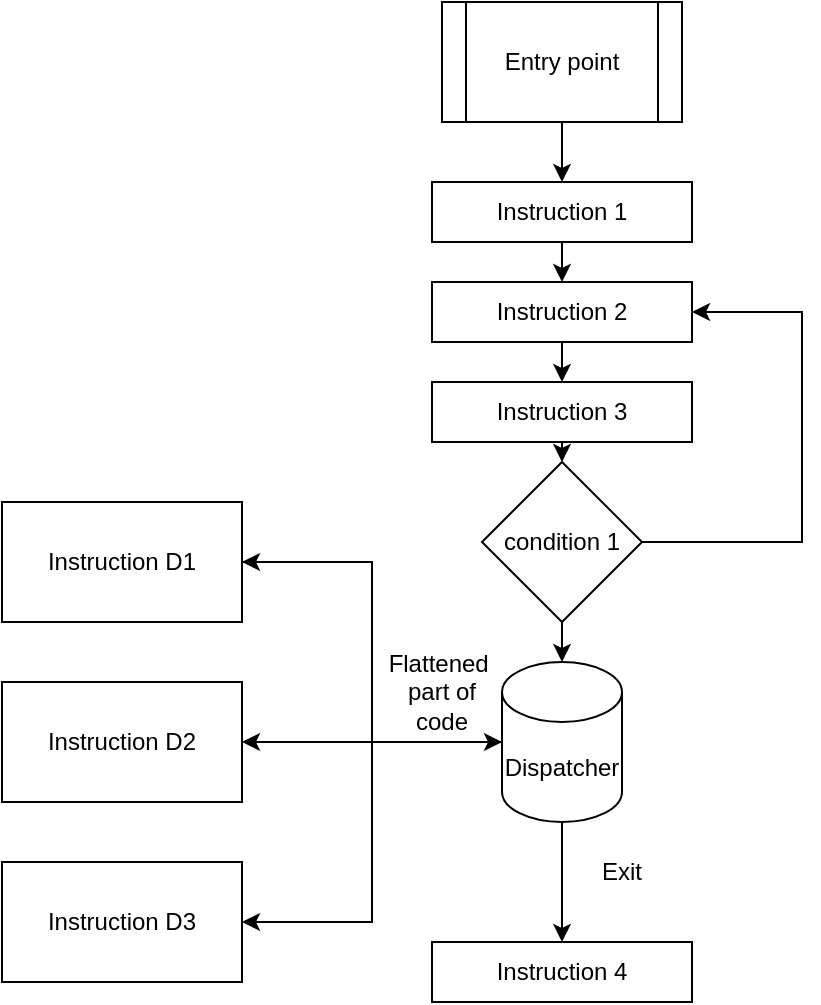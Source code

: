 <mxfile version="15.7.3" type="device"><diagram id="E3-YkSb3YM3Hwxj1dgXm" name="Page-1"><mxGraphModel dx="946" dy="614" grid="1" gridSize="10" guides="1" tooltips="1" connect="1" arrows="1" fold="1" page="1" pageScale="1" pageWidth="827" pageHeight="1169" math="0" shadow="0"><root><mxCell id="0"/><mxCell id="1" parent="0"/><mxCell id="65MytxdKxgcJd7LhGS1L-16" style="edgeStyle=orthogonalEdgeStyle;rounded=0;orthogonalLoop=1;jettySize=auto;html=1;exitX=0.5;exitY=1;exitDx=0;exitDy=0;entryX=0.5;entryY=0;entryDx=0;entryDy=0;" edge="1" parent="1" source="65MytxdKxgcJd7LhGS1L-1" target="65MytxdKxgcJd7LhGS1L-5"><mxGeometry relative="1" as="geometry"/></mxCell><mxCell id="65MytxdKxgcJd7LhGS1L-1" value="Entry point" style="shape=process;whiteSpace=wrap;html=1;backgroundOutline=1;" vertex="1" parent="1"><mxGeometry x="340" y="50" width="120" height="60" as="geometry"/></mxCell><mxCell id="65MytxdKxgcJd7LhGS1L-20" style="edgeStyle=orthogonalEdgeStyle;rounded=0;orthogonalLoop=1;jettySize=auto;html=1;exitX=0;exitY=0.5;exitDx=0;exitDy=0;exitPerimeter=0;entryX=1;entryY=0.5;entryDx=0;entryDy=0;" edge="1" parent="1" source="65MytxdKxgcJd7LhGS1L-2" target="65MytxdKxgcJd7LhGS1L-17"><mxGeometry relative="1" as="geometry"/></mxCell><mxCell id="65MytxdKxgcJd7LhGS1L-22" style="edgeStyle=orthogonalEdgeStyle;rounded=0;orthogonalLoop=1;jettySize=auto;html=1;exitX=0;exitY=0.5;exitDx=0;exitDy=0;exitPerimeter=0;entryX=1;entryY=0.5;entryDx=0;entryDy=0;" edge="1" parent="1" source="65MytxdKxgcJd7LhGS1L-2" target="65MytxdKxgcJd7LhGS1L-19"><mxGeometry relative="1" as="geometry"/></mxCell><mxCell id="65MytxdKxgcJd7LhGS1L-23" style="edgeStyle=orthogonalEdgeStyle;rounded=0;orthogonalLoop=1;jettySize=auto;html=1;exitX=0;exitY=0.5;exitDx=0;exitDy=0;exitPerimeter=0;entryX=1;entryY=0.5;entryDx=0;entryDy=0;" edge="1" parent="1" source="65MytxdKxgcJd7LhGS1L-2" target="65MytxdKxgcJd7LhGS1L-18"><mxGeometry relative="1" as="geometry"/></mxCell><mxCell id="65MytxdKxgcJd7LhGS1L-26" style="edgeStyle=orthogonalEdgeStyle;rounded=0;orthogonalLoop=1;jettySize=auto;html=1;exitX=0.5;exitY=1;exitDx=0;exitDy=0;exitPerimeter=0;entryX=0.5;entryY=0;entryDx=0;entryDy=0;" edge="1" parent="1" source="65MytxdKxgcJd7LhGS1L-2" target="65MytxdKxgcJd7LhGS1L-25"><mxGeometry relative="1" as="geometry"/></mxCell><mxCell id="65MytxdKxgcJd7LhGS1L-2" value="Dispatcher" style="shape=cylinder3;whiteSpace=wrap;html=1;boundedLbl=1;backgroundOutline=1;size=15;" vertex="1" parent="1"><mxGeometry x="370" y="380" width="60" height="80" as="geometry"/></mxCell><mxCell id="65MytxdKxgcJd7LhGS1L-8" style="edgeStyle=orthogonalEdgeStyle;rounded=0;orthogonalLoop=1;jettySize=auto;html=1;exitX=0.5;exitY=1;exitDx=0;exitDy=0;entryX=0.5;entryY=0;entryDx=0;entryDy=0;" edge="1" parent="1" source="65MytxdKxgcJd7LhGS1L-5" target="65MytxdKxgcJd7LhGS1L-6"><mxGeometry relative="1" as="geometry"/></mxCell><mxCell id="65MytxdKxgcJd7LhGS1L-5" value="Instruction 1" style="rounded=0;whiteSpace=wrap;html=1;" vertex="1" parent="1"><mxGeometry x="335" y="140" width="130" height="30" as="geometry"/></mxCell><mxCell id="65MytxdKxgcJd7LhGS1L-9" style="edgeStyle=orthogonalEdgeStyle;rounded=0;orthogonalLoop=1;jettySize=auto;html=1;exitX=0.5;exitY=1;exitDx=0;exitDy=0;entryX=0.5;entryY=0;entryDx=0;entryDy=0;" edge="1" parent="1" source="65MytxdKxgcJd7LhGS1L-6" target="65MytxdKxgcJd7LhGS1L-7"><mxGeometry relative="1" as="geometry"/></mxCell><mxCell id="65MytxdKxgcJd7LhGS1L-6" value="Instruction 2" style="rounded=0;whiteSpace=wrap;html=1;" vertex="1" parent="1"><mxGeometry x="335" y="190" width="130" height="30" as="geometry"/></mxCell><mxCell id="65MytxdKxgcJd7LhGS1L-14" style="edgeStyle=orthogonalEdgeStyle;rounded=0;orthogonalLoop=1;jettySize=auto;html=1;exitX=0.5;exitY=1;exitDx=0;exitDy=0;entryX=0.5;entryY=0;entryDx=0;entryDy=0;" edge="1" parent="1" source="65MytxdKxgcJd7LhGS1L-7" target="65MytxdKxgcJd7LhGS1L-12"><mxGeometry relative="1" as="geometry"/></mxCell><mxCell id="65MytxdKxgcJd7LhGS1L-7" value="Instruction 3" style="rounded=0;whiteSpace=wrap;html=1;" vertex="1" parent="1"><mxGeometry x="335" y="240" width="130" height="30" as="geometry"/></mxCell><mxCell id="65MytxdKxgcJd7LhGS1L-13" style="edgeStyle=orthogonalEdgeStyle;rounded=0;orthogonalLoop=1;jettySize=auto;html=1;exitX=1;exitY=0.5;exitDx=0;exitDy=0;entryX=1;entryY=0.5;entryDx=0;entryDy=0;" edge="1" parent="1" source="65MytxdKxgcJd7LhGS1L-12" target="65MytxdKxgcJd7LhGS1L-6"><mxGeometry relative="1" as="geometry"><Array as="points"><mxPoint x="520" y="320"/><mxPoint x="520" y="205"/></Array></mxGeometry></mxCell><mxCell id="65MytxdKxgcJd7LhGS1L-15" style="edgeStyle=orthogonalEdgeStyle;rounded=0;orthogonalLoop=1;jettySize=auto;html=1;exitX=0.5;exitY=1;exitDx=0;exitDy=0;entryX=0.5;entryY=0;entryDx=0;entryDy=0;entryPerimeter=0;" edge="1" parent="1" source="65MytxdKxgcJd7LhGS1L-12" target="65MytxdKxgcJd7LhGS1L-2"><mxGeometry relative="1" as="geometry"/></mxCell><mxCell id="65MytxdKxgcJd7LhGS1L-12" value="condition 1" style="rhombus;whiteSpace=wrap;html=1;" vertex="1" parent="1"><mxGeometry x="360" y="280" width="80" height="80" as="geometry"/></mxCell><mxCell id="65MytxdKxgcJd7LhGS1L-21" style="edgeStyle=orthogonalEdgeStyle;rounded=0;orthogonalLoop=1;jettySize=auto;html=1;exitX=1;exitY=0.5;exitDx=0;exitDy=0;entryX=0;entryY=0.5;entryDx=0;entryDy=0;entryPerimeter=0;" edge="1" parent="1" source="65MytxdKxgcJd7LhGS1L-17" target="65MytxdKxgcJd7LhGS1L-2"><mxGeometry relative="1" as="geometry"/></mxCell><mxCell id="65MytxdKxgcJd7LhGS1L-17" value="Instruction D1" style="rounded=0;whiteSpace=wrap;html=1;" vertex="1" parent="1"><mxGeometry x="120" y="300" width="120" height="60" as="geometry"/></mxCell><mxCell id="65MytxdKxgcJd7LhGS1L-18" value="Instruction D3" style="rounded=0;whiteSpace=wrap;html=1;" vertex="1" parent="1"><mxGeometry x="120" y="480" width="120" height="60" as="geometry"/></mxCell><mxCell id="65MytxdKxgcJd7LhGS1L-19" value="Instruction D2" style="rounded=0;whiteSpace=wrap;html=1;" vertex="1" parent="1"><mxGeometry x="120" y="390" width="120" height="60" as="geometry"/></mxCell><mxCell id="65MytxdKxgcJd7LhGS1L-24" value="Flattened&amp;nbsp;&lt;br&gt;part of code" style="text;html=1;strokeColor=none;fillColor=none;align=center;verticalAlign=middle;whiteSpace=wrap;rounded=0;" vertex="1" parent="1"><mxGeometry x="310" y="380" width="60" height="30" as="geometry"/></mxCell><mxCell id="65MytxdKxgcJd7LhGS1L-25" value="Instruction 4" style="rounded=0;whiteSpace=wrap;html=1;" vertex="1" parent="1"><mxGeometry x="335" y="520" width="130" height="30" as="geometry"/></mxCell><mxCell id="65MytxdKxgcJd7LhGS1L-27" value="Exit" style="text;html=1;strokeColor=none;fillColor=none;align=center;verticalAlign=middle;whiteSpace=wrap;rounded=0;" vertex="1" parent="1"><mxGeometry x="400" y="470" width="60" height="30" as="geometry"/></mxCell></root></mxGraphModel></diagram></mxfile>